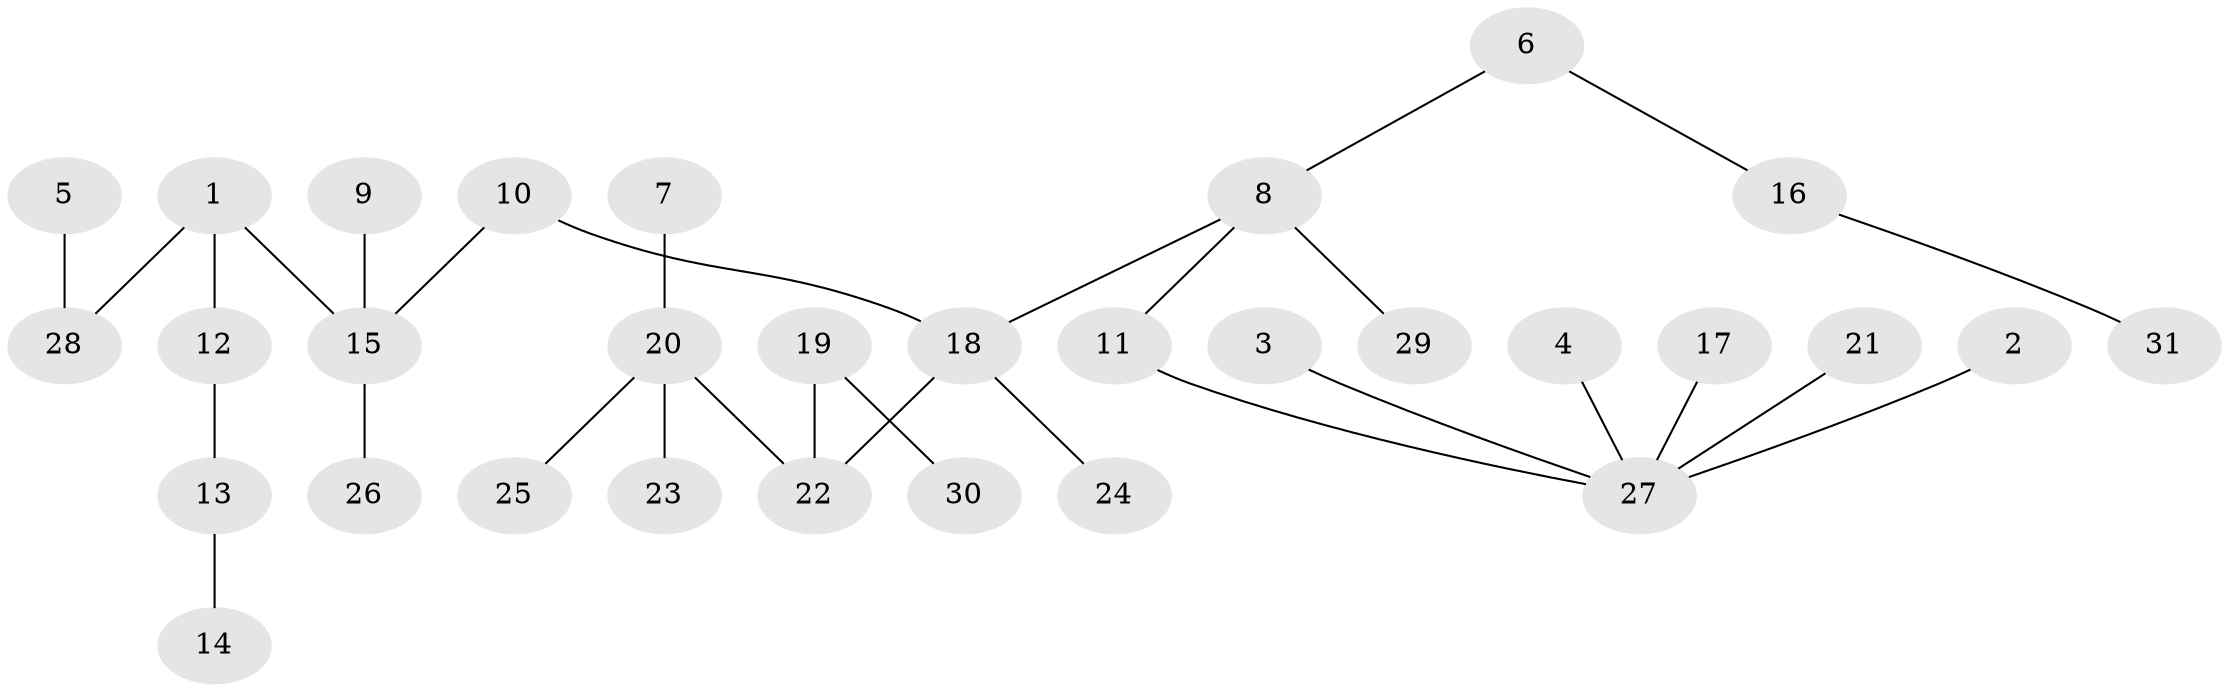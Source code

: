 // original degree distribution, {6: 0.04, 5: 0.01, 4: 0.08, 2: 0.17, 3: 0.13, 1: 0.56, 8: 0.01}
// Generated by graph-tools (version 1.1) at 2025/37/03/04/25 23:37:21]
// undirected, 31 vertices, 30 edges
graph export_dot {
  node [color=gray90,style=filled];
  1;
  2;
  3;
  4;
  5;
  6;
  7;
  8;
  9;
  10;
  11;
  12;
  13;
  14;
  15;
  16;
  17;
  18;
  19;
  20;
  21;
  22;
  23;
  24;
  25;
  26;
  27;
  28;
  29;
  30;
  31;
  1 -- 12 [weight=1.0];
  1 -- 15 [weight=1.0];
  1 -- 28 [weight=1.0];
  2 -- 27 [weight=1.0];
  3 -- 27 [weight=1.0];
  4 -- 27 [weight=1.0];
  5 -- 28 [weight=1.0];
  6 -- 8 [weight=1.0];
  6 -- 16 [weight=1.0];
  7 -- 20 [weight=1.0];
  8 -- 11 [weight=1.0];
  8 -- 18 [weight=1.0];
  8 -- 29 [weight=1.0];
  9 -- 15 [weight=1.0];
  10 -- 15 [weight=1.0];
  10 -- 18 [weight=1.0];
  11 -- 27 [weight=1.0];
  12 -- 13 [weight=1.0];
  13 -- 14 [weight=1.0];
  15 -- 26 [weight=1.0];
  16 -- 31 [weight=1.0];
  17 -- 27 [weight=1.0];
  18 -- 22 [weight=1.0];
  18 -- 24 [weight=1.0];
  19 -- 22 [weight=1.0];
  19 -- 30 [weight=1.0];
  20 -- 22 [weight=1.0];
  20 -- 23 [weight=1.0];
  20 -- 25 [weight=1.0];
  21 -- 27 [weight=1.0];
}
